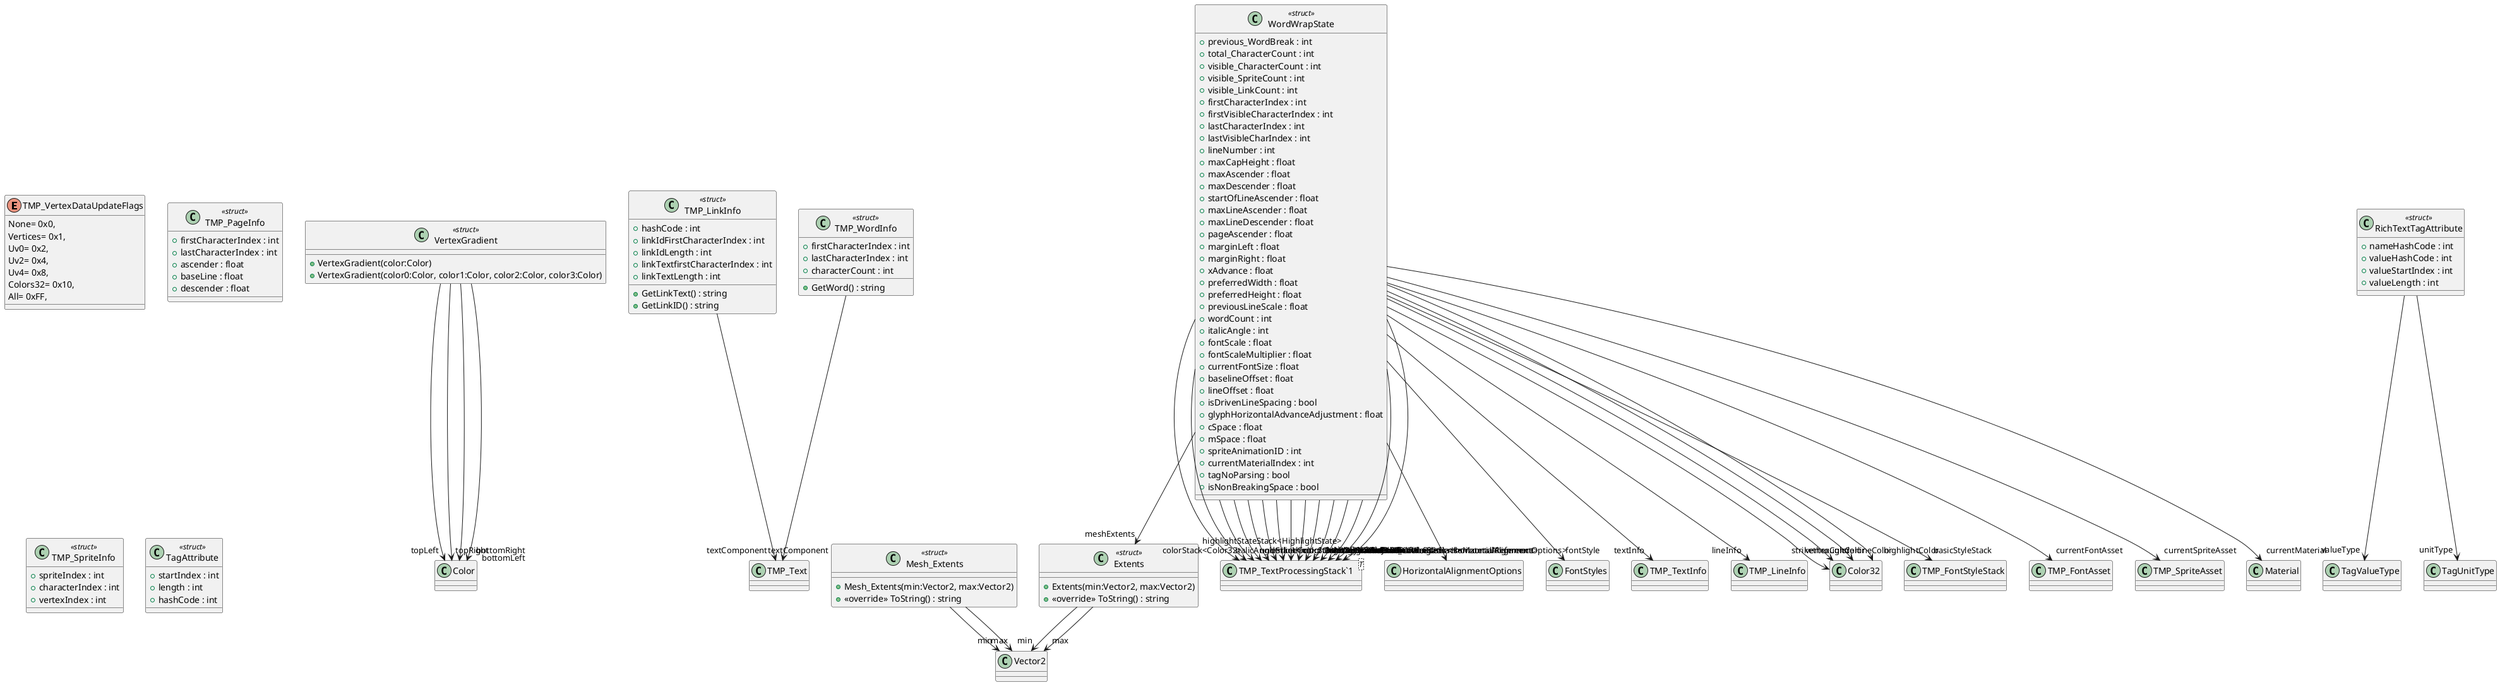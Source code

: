 @startuml
enum TMP_VertexDataUpdateFlags {
    None= 0x0,
    Vertices= 0x1,
    Uv0= 0x2,
    Uv2= 0x4,
    Uv4= 0x8,
    Colors32= 0x10,
    All= 0xFF,
}
class VertexGradient <<struct>> {
    + VertexGradient(color:Color)
    + VertexGradient(color0:Color, color1:Color, color2:Color, color3:Color)
}
class TMP_PageInfo <<struct>> {
    + firstCharacterIndex : int
    + lastCharacterIndex : int
    + ascender : float
    + baseLine : float
    + descender : float
}
class TMP_LinkInfo <<struct>> {
    + hashCode : int
    + linkIdFirstCharacterIndex : int
    + linkIdLength : int
    + linkTextfirstCharacterIndex : int
    + linkTextLength : int
    + GetLinkText() : string
    + GetLinkID() : string
}
class TMP_WordInfo <<struct>> {
    + firstCharacterIndex : int
    + lastCharacterIndex : int
    + characterCount : int
    + GetWord() : string
}
class TMP_SpriteInfo <<struct>> {
    + spriteIndex : int
    + characterIndex : int
    + vertexIndex : int
}
class Extents <<struct>> {
    + Extents(min:Vector2, max:Vector2)
    + <<override>> ToString() : string
}
class Mesh_Extents <<struct>> {
    + Mesh_Extents(min:Vector2, max:Vector2)
    + <<override>> ToString() : string
}
class WordWrapState <<struct>> {
    + previous_WordBreak : int
    + total_CharacterCount : int
    + visible_CharacterCount : int
    + visible_SpriteCount : int
    + visible_LinkCount : int
    + firstCharacterIndex : int
    + firstVisibleCharacterIndex : int
    + lastCharacterIndex : int
    + lastVisibleCharIndex : int
    + lineNumber : int
    + maxCapHeight : float
    + maxAscender : float
    + maxDescender : float
    + startOfLineAscender : float
    + maxLineAscender : float
    + maxLineDescender : float
    + pageAscender : float
    + marginLeft : float
    + marginRight : float
    + xAdvance : float
    + preferredWidth : float
    + preferredHeight : float
    + previousLineScale : float
    + wordCount : int
    + italicAngle : int
    + fontScale : float
    + fontScaleMultiplier : float
    + currentFontSize : float
    + baselineOffset : float
    + lineOffset : float
    + isDrivenLineSpacing : bool
    + glyphHorizontalAdvanceAdjustment : float
    + cSpace : float
    + mSpace : float
    + spriteAnimationID : int
    + currentMaterialIndex : int
    + tagNoParsing : bool
    + isNonBreakingSpace : bool
}
class TagAttribute <<struct>> {
    + startIndex : int
    + length : int
    + hashCode : int
}
class RichTextTagAttribute <<struct>> {
    + nameHashCode : int
    + valueHashCode : int
    + valueStartIndex : int
    + valueLength : int
}
class "TMP_TextProcessingStack`1"<T> {
}
VertexGradient --> "topLeft" Color
VertexGradient --> "topRight" Color
VertexGradient --> "bottomLeft" Color
VertexGradient --> "bottomRight" Color
TMP_LinkInfo --> "textComponent" TMP_Text
TMP_WordInfo --> "textComponent" TMP_Text
Extents --> "min" Vector2
Extents --> "max" Vector2
Mesh_Extents --> "min" Vector2
Mesh_Extents --> "max" Vector2
WordWrapState --> "horizontalAlignment" HorizontalAlignmentOptions
WordWrapState --> "fontStyle" FontStyles
WordWrapState --> "textInfo" TMP_TextInfo
WordWrapState --> "lineInfo" TMP_LineInfo
WordWrapState --> "vertexColor" Color32
WordWrapState --> "underlineColor" Color32
WordWrapState --> "strikethroughColor" Color32
WordWrapState --> "highlightColor" Color32
WordWrapState --> "basicStyleStack" TMP_FontStyleStack
WordWrapState --> "italicAngleStack<int>" "TMP_TextProcessingStack`1"
WordWrapState --> "colorStack<Color32>" "TMP_TextProcessingStack`1"
WordWrapState --> "underlineColorStack<Color32>" "TMP_TextProcessingStack`1"
WordWrapState --> "strikethroughColorStack<Color32>" "TMP_TextProcessingStack`1"
WordWrapState --> "highlightColorStack<Color32>" "TMP_TextProcessingStack`1"
WordWrapState --> "highlightStateStack<HighlightState>" "TMP_TextProcessingStack`1"
WordWrapState --> "colorGradientStack<TMP_ColorGradient>" "TMP_TextProcessingStack`1"
WordWrapState --> "sizeStack<float>" "TMP_TextProcessingStack`1"
WordWrapState --> "indentStack<float>" "TMP_TextProcessingStack`1"
WordWrapState --> "fontWeightStack<FontWeight>" "TMP_TextProcessingStack`1"
WordWrapState --> "styleStack<int>" "TMP_TextProcessingStack`1"
WordWrapState --> "baselineStack<float>" "TMP_TextProcessingStack`1"
WordWrapState --> "actionStack<int>" "TMP_TextProcessingStack`1"
WordWrapState --> "materialReferenceStack<MaterialReference>" "TMP_TextProcessingStack`1"
WordWrapState --> "lineJustificationStack<HorizontalAlignmentOptions>" "TMP_TextProcessingStack`1"
WordWrapState --> "currentFontAsset" TMP_FontAsset
WordWrapState --> "currentSpriteAsset" TMP_SpriteAsset
WordWrapState --> "currentMaterial" Material
WordWrapState --> "meshExtents" Extents
RichTextTagAttribute --> "valueType" TagValueType
RichTextTagAttribute --> "unitType" TagUnitType
@enduml
